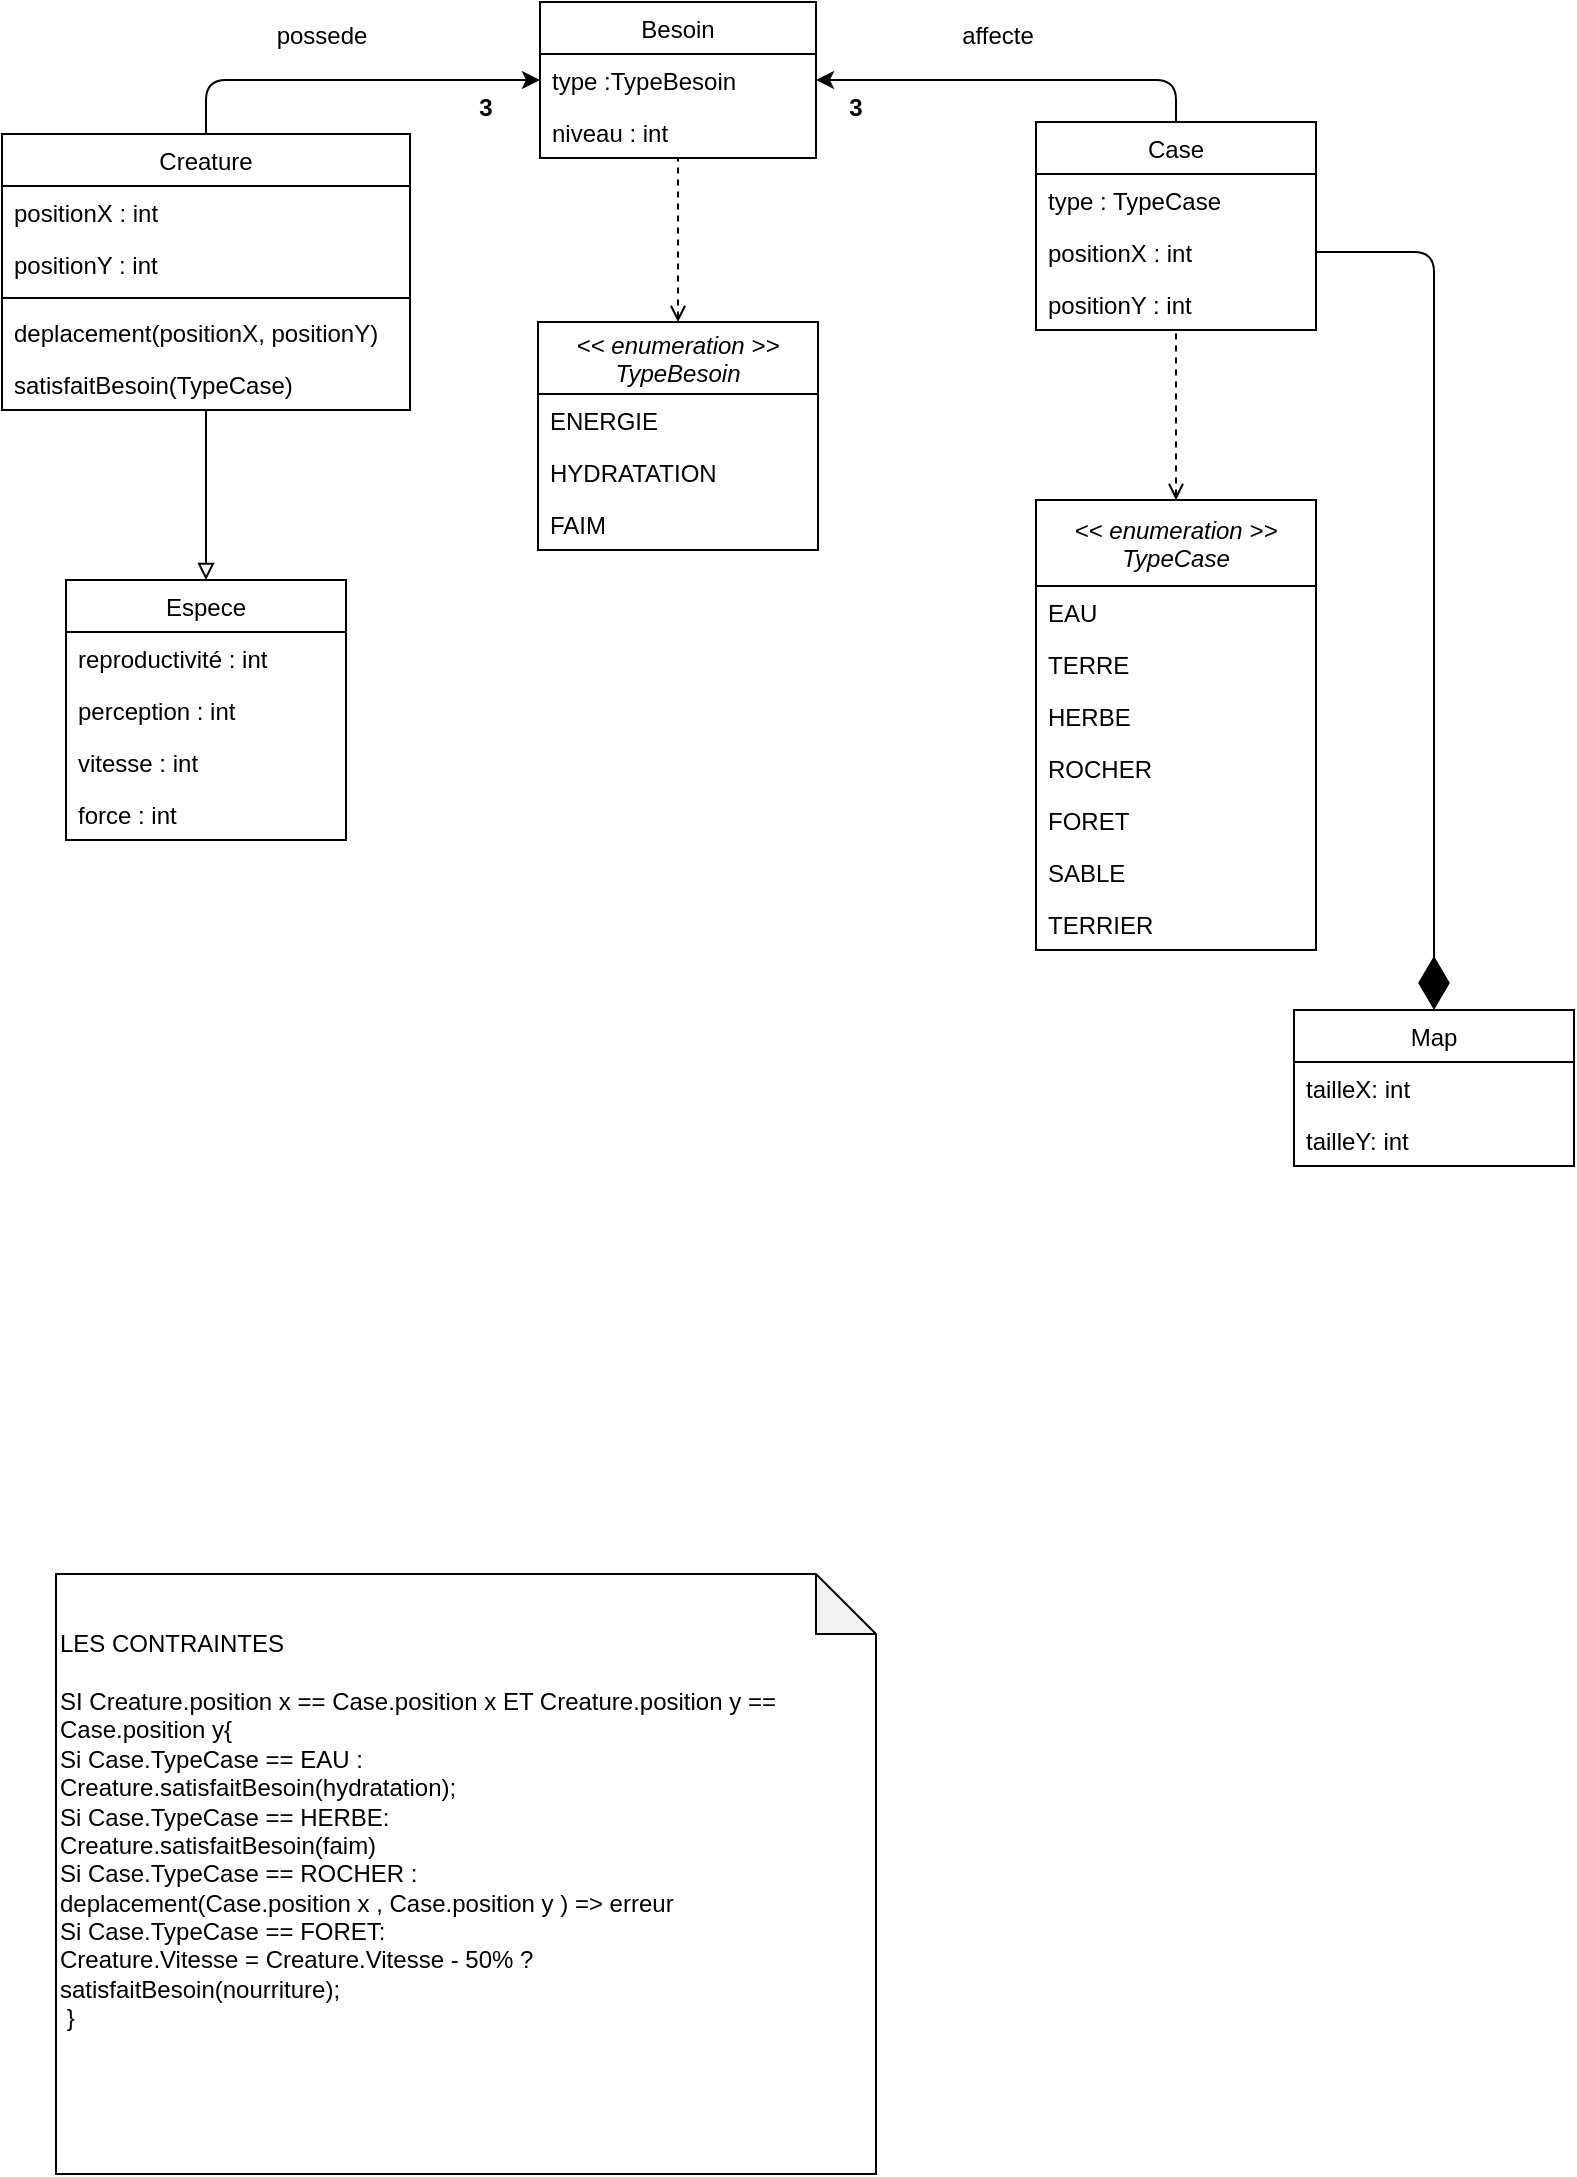 <mxfile version="16.6.5" type="device"><diagram id="ApaTs4UKhMj986N_FVuK" name="Page-1"><mxGraphModel dx="1038" dy="551" grid="0" gridSize="10" guides="1" tooltips="1" connect="1" arrows="1" fold="1" page="1" pageScale="1" pageWidth="827" pageHeight="1169" math="0" shadow="0"><root><mxCell id="0"/><mxCell id="1" parent="0"/><mxCell id="dh12YO2mn4s9vWxLAS4F-5" style="edgeStyle=orthogonalEdgeStyle;rounded=0;orthogonalLoop=1;jettySize=auto;html=1;entryX=0.5;entryY=0;entryDx=0;entryDy=0;endArrow=block;endFill=0;" edge="1" parent="1" source="uUfgqt_aow3aJOWOqDoC-1" target="dh12YO2mn4s9vWxLAS4F-1"><mxGeometry relative="1" as="geometry"/></mxCell><mxCell id="uUfgqt_aow3aJOWOqDoC-1" value="Creature" style="swimlane;fontStyle=0;childLayout=stackLayout;horizontal=1;startSize=26;fillColor=none;horizontalStack=0;resizeParent=1;resizeParentMax=0;resizeLast=0;collapsible=1;marginBottom=0;rounded=0;sketch=0;" parent="1" vertex="1"><mxGeometry x="36" y="132" width="204" height="138" as="geometry"/></mxCell><mxCell id="uUfgqt_aow3aJOWOqDoC-15" value="positionX : int&#10;" style="text;strokeColor=none;fillColor=none;align=left;verticalAlign=top;spacingLeft=4;spacingRight=4;overflow=hidden;rotatable=0;points=[[0,0.5],[1,0.5]];portConstraint=eastwest;rounded=0;sketch=0;" parent="uUfgqt_aow3aJOWOqDoC-1" vertex="1"><mxGeometry y="26" width="204" height="26" as="geometry"/></mxCell><mxCell id="uUfgqt_aow3aJOWOqDoC-16" value="positionY : int&#10;" style="text;strokeColor=none;fillColor=none;align=left;verticalAlign=top;spacingLeft=4;spacingRight=4;overflow=hidden;rotatable=0;points=[[0,0.5],[1,0.5]];portConstraint=eastwest;rounded=0;sketch=0;" parent="uUfgqt_aow3aJOWOqDoC-1" vertex="1"><mxGeometry y="52" width="204" height="26" as="geometry"/></mxCell><mxCell id="uUfgqt_aow3aJOWOqDoC-44" value="" style="line;strokeWidth=1;fillColor=none;align=left;verticalAlign=middle;spacingTop=-1;spacingLeft=3;spacingRight=3;rotatable=0;labelPosition=right;points=[];portConstraint=eastwest;rounded=0;sketch=0;" parent="uUfgqt_aow3aJOWOqDoC-1" vertex="1"><mxGeometry y="78" width="204" height="8" as="geometry"/></mxCell><mxCell id="uUfgqt_aow3aJOWOqDoC-45" value="deplacement(positionX, positionY)" style="text;strokeColor=none;fillColor=none;align=left;verticalAlign=top;spacingLeft=4;spacingRight=4;overflow=hidden;rotatable=0;points=[[0,0.5],[1,0.5]];portConstraint=eastwest;rounded=0;sketch=0;" parent="uUfgqt_aow3aJOWOqDoC-1" vertex="1"><mxGeometry y="86" width="204" height="26" as="geometry"/></mxCell><mxCell id="uUfgqt_aow3aJOWOqDoC-47" value="satisfaitBesoin(TypeCase)" style="text;strokeColor=none;fillColor=none;align=left;verticalAlign=top;spacingLeft=4;spacingRight=4;overflow=hidden;rotatable=0;points=[[0,0.5],[1,0.5]];portConstraint=eastwest;rounded=0;sketch=0;" parent="uUfgqt_aow3aJOWOqDoC-1" vertex="1"><mxGeometry y="112" width="204" height="26" as="geometry"/></mxCell><mxCell id="uUfgqt_aow3aJOWOqDoC-17" style="edgeStyle=orthogonalEdgeStyle;curved=0;rounded=1;sketch=0;orthogonalLoop=1;jettySize=auto;html=1;entryX=0.5;entryY=0;entryDx=0;entryDy=0;endArrow=none;endFill=0;startArrow=classic;startFill=1;" parent="1" source="uUfgqt_aow3aJOWOqDoC-6" target="uUfgqt_aow3aJOWOqDoC-10" edge="1"><mxGeometry relative="1" as="geometry"/></mxCell><mxCell id="uUfgqt_aow3aJOWOqDoC-18" style="edgeStyle=orthogonalEdgeStyle;curved=0;rounded=1;sketch=0;orthogonalLoop=1;jettySize=auto;html=1;entryX=0.5;entryY=0;entryDx=0;entryDy=0;endArrow=none;endFill=0;startArrow=classic;startFill=1;" parent="1" source="uUfgqt_aow3aJOWOqDoC-6" target="uUfgqt_aow3aJOWOqDoC-1" edge="1"><mxGeometry relative="1" as="geometry"/></mxCell><mxCell id="uUfgqt_aow3aJOWOqDoC-6" value="Besoin" style="swimlane;fontStyle=0;childLayout=stackLayout;horizontal=1;startSize=26;fillColor=none;horizontalStack=0;resizeParent=1;resizeParentMax=0;resizeLast=0;collapsible=1;marginBottom=0;rounded=0;sketch=0;" parent="1" vertex="1"><mxGeometry x="305" y="66" width="138" height="78" as="geometry"/></mxCell><mxCell id="uUfgqt_aow3aJOWOqDoC-31" value="type :TypeBesoin" style="text;strokeColor=none;fillColor=none;align=left;verticalAlign=top;spacingLeft=4;spacingRight=4;overflow=hidden;rotatable=0;points=[[0,0.5],[1,0.5]];portConstraint=eastwest;rounded=0;sketch=0;" parent="uUfgqt_aow3aJOWOqDoC-6" vertex="1"><mxGeometry y="26" width="138" height="26" as="geometry"/></mxCell><mxCell id="uUfgqt_aow3aJOWOqDoC-7" value="niveau : int" style="text;strokeColor=none;fillColor=none;align=left;verticalAlign=top;spacingLeft=4;spacingRight=4;overflow=hidden;rotatable=0;points=[[0,0.5],[1,0.5]];portConstraint=eastwest;rounded=0;sketch=0;" parent="uUfgqt_aow3aJOWOqDoC-6" vertex="1"><mxGeometry y="52" width="138" height="26" as="geometry"/></mxCell><mxCell id="uUfgqt_aow3aJOWOqDoC-10" value="Case" style="swimlane;fontStyle=0;childLayout=stackLayout;horizontal=1;startSize=26;fillColor=none;horizontalStack=0;resizeParent=1;resizeParentMax=0;resizeLast=0;collapsible=1;marginBottom=0;rounded=0;sketch=0;" parent="1" vertex="1"><mxGeometry x="553" y="126" width="140" height="104" as="geometry"/></mxCell><mxCell id="uUfgqt_aow3aJOWOqDoC-11" value="type : TypeCase" style="text;strokeColor=none;fillColor=none;align=left;verticalAlign=top;spacingLeft=4;spacingRight=4;overflow=hidden;rotatable=0;points=[[0,0.5],[1,0.5]];portConstraint=eastwest;rounded=0;sketch=0;" parent="uUfgqt_aow3aJOWOqDoC-10" vertex="1"><mxGeometry y="26" width="140" height="26" as="geometry"/></mxCell><mxCell id="uUfgqt_aow3aJOWOqDoC-12" value="positionX : int" style="text;strokeColor=none;fillColor=none;align=left;verticalAlign=top;spacingLeft=4;spacingRight=4;overflow=hidden;rotatable=0;points=[[0,0.5],[1,0.5]];portConstraint=eastwest;rounded=0;sketch=0;" parent="uUfgqt_aow3aJOWOqDoC-10" vertex="1"><mxGeometry y="52" width="140" height="26" as="geometry"/></mxCell><mxCell id="uUfgqt_aow3aJOWOqDoC-13" value="positionY : int" style="text;strokeColor=none;fillColor=none;align=left;verticalAlign=top;spacingLeft=4;spacingRight=4;overflow=hidden;rotatable=0;points=[[0,0.5],[1,0.5]];portConstraint=eastwest;rounded=0;sketch=0;" parent="uUfgqt_aow3aJOWOqDoC-10" vertex="1"><mxGeometry y="78" width="140" height="26" as="geometry"/></mxCell><mxCell id="uUfgqt_aow3aJOWOqDoC-19" value="3" style="text;align=center;fontStyle=1;verticalAlign=middle;spacingLeft=3;spacingRight=3;strokeColor=none;rotatable=0;points=[[0,0.5],[1,0.5]];portConstraint=eastwest;rounded=0;sketch=0;" parent="1" vertex="1"><mxGeometry x="251" y="106.5" width="54" height="23" as="geometry"/></mxCell><mxCell id="uUfgqt_aow3aJOWOqDoC-21" value="Map" style="swimlane;fontStyle=0;childLayout=stackLayout;horizontal=1;startSize=26;fillColor=none;horizontalStack=0;resizeParent=1;resizeParentMax=0;resizeLast=0;collapsible=1;marginBottom=0;rounded=0;sketch=0;" parent="1" vertex="1"><mxGeometry x="682" y="570" width="140" height="78" as="geometry"/></mxCell><mxCell id="uUfgqt_aow3aJOWOqDoC-23" value="tailleX: int" style="text;strokeColor=none;fillColor=none;align=left;verticalAlign=top;spacingLeft=4;spacingRight=4;overflow=hidden;rotatable=0;points=[[0,0.5],[1,0.5]];portConstraint=eastwest;rounded=0;sketch=0;" parent="uUfgqt_aow3aJOWOqDoC-21" vertex="1"><mxGeometry y="26" width="140" height="26" as="geometry"/></mxCell><mxCell id="uUfgqt_aow3aJOWOqDoC-24" value="tailleY: int" style="text;strokeColor=none;fillColor=none;align=left;verticalAlign=top;spacingLeft=4;spacingRight=4;overflow=hidden;rotatable=0;points=[[0,0.5],[1,0.5]];portConstraint=eastwest;rounded=0;sketch=0;" parent="uUfgqt_aow3aJOWOqDoC-21" vertex="1"><mxGeometry y="52" width="140" height="26" as="geometry"/></mxCell><mxCell id="uUfgqt_aow3aJOWOqDoC-26" value="" style="endArrow=diamondThin;endFill=1;endSize=24;html=1;rounded=1;sketch=0;curved=0;exitX=1;exitY=0.5;exitDx=0;exitDy=0;entryX=0.5;entryY=0;entryDx=0;entryDy=0;" parent="1" source="uUfgqt_aow3aJOWOqDoC-12" target="uUfgqt_aow3aJOWOqDoC-21" edge="1"><mxGeometry width="160" relative="1" as="geometry"><mxPoint x="290" y="326" as="sourcePoint"/><mxPoint x="450" y="326" as="targetPoint"/><Array as="points"><mxPoint x="752" y="191"/></Array></mxGeometry></mxCell><mxCell id="uUfgqt_aow3aJOWOqDoC-42" style="edgeStyle=orthogonalEdgeStyle;curved=0;rounded=1;sketch=0;orthogonalLoop=1;jettySize=auto;html=1;endArrow=none;endFill=0;startArrow=open;startFill=0;dashed=1;" parent="1" source="uUfgqt_aow3aJOWOqDoC-27" target="uUfgqt_aow3aJOWOqDoC-10" edge="1"><mxGeometry relative="1" as="geometry"/></mxCell><mxCell id="uUfgqt_aow3aJOWOqDoC-27" value="&lt;&lt; enumeration &gt;&gt;&#10;TypeCase" style="swimlane;fontStyle=2;childLayout=stackLayout;horizontal=1;startSize=43;fillColor=none;horizontalStack=0;resizeParent=1;resizeParentMax=0;resizeLast=0;collapsible=1;marginBottom=0;rounded=0;sketch=0;" parent="1" vertex="1"><mxGeometry x="553" y="315" width="140" height="225" as="geometry"/></mxCell><mxCell id="uUfgqt_aow3aJOWOqDoC-28" value="EAU " style="text;strokeColor=none;fillColor=none;align=left;verticalAlign=top;spacingLeft=4;spacingRight=4;overflow=hidden;rotatable=0;points=[[0,0.5],[1,0.5]];portConstraint=eastwest;rounded=0;sketch=0;" parent="uUfgqt_aow3aJOWOqDoC-27" vertex="1"><mxGeometry y="43" width="140" height="26" as="geometry"/></mxCell><mxCell id="uUfgqt_aow3aJOWOqDoC-29" value="TERRE" style="text;strokeColor=none;fillColor=none;align=left;verticalAlign=top;spacingLeft=4;spacingRight=4;overflow=hidden;rotatable=0;points=[[0,0.5],[1,0.5]];portConstraint=eastwest;rounded=0;sketch=0;" parent="uUfgqt_aow3aJOWOqDoC-27" vertex="1"><mxGeometry y="69" width="140" height="26" as="geometry"/></mxCell><mxCell id="uUfgqt_aow3aJOWOqDoC-30" value="HERBE" style="text;strokeColor=none;fillColor=none;align=left;verticalAlign=top;spacingLeft=4;spacingRight=4;overflow=hidden;rotatable=0;points=[[0,0.5],[1,0.5]];portConstraint=eastwest;rounded=0;sketch=0;" parent="uUfgqt_aow3aJOWOqDoC-27" vertex="1"><mxGeometry y="95" width="140" height="26" as="geometry"/></mxCell><mxCell id="uUfgqt_aow3aJOWOqDoC-32" value="ROCHER" style="text;strokeColor=none;fillColor=none;align=left;verticalAlign=top;spacingLeft=4;spacingRight=4;overflow=hidden;rotatable=0;points=[[0,0.5],[1,0.5]];portConstraint=eastwest;rounded=0;sketch=0;" parent="uUfgqt_aow3aJOWOqDoC-27" vertex="1"><mxGeometry y="121" width="140" height="26" as="geometry"/></mxCell><mxCell id="uUfgqt_aow3aJOWOqDoC-33" value="FORET" style="text;strokeColor=none;fillColor=none;align=left;verticalAlign=top;spacingLeft=4;spacingRight=4;overflow=hidden;rotatable=0;points=[[0,0.5],[1,0.5]];portConstraint=eastwest;rounded=0;sketch=0;" parent="uUfgqt_aow3aJOWOqDoC-27" vertex="1"><mxGeometry y="147" width="140" height="26" as="geometry"/></mxCell><mxCell id="uUfgqt_aow3aJOWOqDoC-34" value="SABLE" style="text;strokeColor=none;fillColor=none;align=left;verticalAlign=top;spacingLeft=4;spacingRight=4;overflow=hidden;rotatable=0;points=[[0,0.5],[1,0.5]];portConstraint=eastwest;rounded=0;sketch=0;" parent="uUfgqt_aow3aJOWOqDoC-27" vertex="1"><mxGeometry y="173" width="140" height="26" as="geometry"/></mxCell><mxCell id="uUfgqt_aow3aJOWOqDoC-35" value="TERRIER" style="text;strokeColor=none;fillColor=none;align=left;verticalAlign=top;spacingLeft=4;spacingRight=4;overflow=hidden;rotatable=0;points=[[0,0.5],[1,0.5]];portConstraint=eastwest;rounded=0;sketch=0;" parent="uUfgqt_aow3aJOWOqDoC-27" vertex="1"><mxGeometry y="199" width="140" height="26" as="geometry"/></mxCell><mxCell id="uUfgqt_aow3aJOWOqDoC-41" style="edgeStyle=orthogonalEdgeStyle;curved=0;rounded=1;sketch=0;orthogonalLoop=1;jettySize=auto;html=1;endArrow=none;endFill=0;dashed=1;startArrow=open;startFill=0;" parent="1" source="uUfgqt_aow3aJOWOqDoC-36" target="uUfgqt_aow3aJOWOqDoC-6" edge="1"><mxGeometry relative="1" as="geometry"/></mxCell><mxCell id="uUfgqt_aow3aJOWOqDoC-36" value="&lt;&lt; enumeration &gt;&gt;&#10;TypeBesoin" style="swimlane;fontStyle=2;childLayout=stackLayout;horizontal=1;startSize=36;fillColor=none;horizontalStack=0;resizeParent=1;resizeParentMax=0;resizeLast=0;collapsible=1;marginBottom=0;rounded=0;sketch=0;" parent="1" vertex="1"><mxGeometry x="304" y="226" width="140" height="114" as="geometry"/></mxCell><mxCell id="uUfgqt_aow3aJOWOqDoC-37" value="ENERGIE    " style="text;strokeColor=none;fillColor=none;align=left;verticalAlign=top;spacingLeft=4;spacingRight=4;overflow=hidden;rotatable=0;points=[[0,0.5],[1,0.5]];portConstraint=eastwest;rounded=0;sketch=0;" parent="uUfgqt_aow3aJOWOqDoC-36" vertex="1"><mxGeometry y="36" width="140" height="26" as="geometry"/></mxCell><mxCell id="uUfgqt_aow3aJOWOqDoC-38" value="HYDRATATION" style="text;strokeColor=none;fillColor=none;align=left;verticalAlign=top;spacingLeft=4;spacingRight=4;overflow=hidden;rotatable=0;points=[[0,0.5],[1,0.5]];portConstraint=eastwest;rounded=0;sketch=0;" parent="uUfgqt_aow3aJOWOqDoC-36" vertex="1"><mxGeometry y="62" width="140" height="26" as="geometry"/></mxCell><mxCell id="uUfgqt_aow3aJOWOqDoC-39" value="FAIM" style="text;strokeColor=none;fillColor=none;align=left;verticalAlign=top;spacingLeft=4;spacingRight=4;overflow=hidden;rotatable=0;points=[[0,0.5],[1,0.5]];portConstraint=eastwest;rounded=0;sketch=0;" parent="uUfgqt_aow3aJOWOqDoC-36" vertex="1"><mxGeometry y="88" width="140" height="26" as="geometry"/></mxCell><mxCell id="uUfgqt_aow3aJOWOqDoC-43" value="LES CONTRAINTES&lt;br&gt;&lt;br&gt;SI Creature.position x == Case.position x ET Creature.position y == Case.position y{&lt;br&gt;&lt;span&gt;&#9;&lt;/span&gt;Si Case.TypeCase == EAU :&lt;br&gt;&lt;span&gt;&#9;&lt;/span&gt;&lt;span&gt;&#9;&lt;/span&gt;Creature.satisfaitBesoin(hydratation);&lt;br&gt;Si Case.TypeCase == HERBE:&lt;br&gt;Creature.satisfaitBesoin(faim)&lt;br&gt;Si Case.TypeCase == ROCHER :&lt;br&gt;deplacement(Case.position x , Case.position y ) =&amp;gt; erreur&amp;nbsp;&lt;br&gt;Si Case.TypeCase == FORET:&lt;br&gt;Creature.Vitesse = Creature.Vitesse - 50% ?&lt;br&gt;satisfaitBesoin(nourriture);&lt;br&gt;&amp;nbsp;}&lt;br&gt;&lt;br&gt;&lt;br&gt;&amp;nbsp;" style="shape=note;whiteSpace=wrap;html=1;backgroundOutline=1;darkOpacity=0.05;rounded=0;sketch=0;align=left;" parent="1" vertex="1"><mxGeometry x="63" y="852" width="410" height="300" as="geometry"/></mxCell><mxCell id="cbNEGYVkZMGebGLBYl11-1" value="possede" style="text;html=1;strokeColor=none;fillColor=none;align=center;verticalAlign=middle;whiteSpace=wrap;rounded=0;" parent="1" vertex="1"><mxGeometry x="149" y="69" width="94" height="28" as="geometry"/></mxCell><mxCell id="cbNEGYVkZMGebGLBYl11-2" value="affecte" style="text;html=1;strokeColor=none;fillColor=none;align=center;verticalAlign=middle;whiteSpace=wrap;rounded=0;" parent="1" vertex="1"><mxGeometry x="504" y="68" width="60" height="30" as="geometry"/></mxCell><mxCell id="cbNEGYVkZMGebGLBYl11-3" value="3" style="text;align=center;fontStyle=1;verticalAlign=middle;spacingLeft=3;spacingRight=3;strokeColor=none;rotatable=0;points=[[0,0.5],[1,0.5]];portConstraint=eastwest;rounded=0;sketch=0;" parent="1" vertex="1"><mxGeometry x="436" y="106.5" width="54" height="23" as="geometry"/></mxCell><mxCell id="dh12YO2mn4s9vWxLAS4F-1" value="Espece" style="swimlane;fontStyle=0;childLayout=stackLayout;horizontal=1;startSize=26;fillColor=none;horizontalStack=0;resizeParent=1;resizeParentMax=0;resizeLast=0;collapsible=1;marginBottom=0;" vertex="1" parent="1"><mxGeometry x="68" y="355" width="140" height="130" as="geometry"/></mxCell><mxCell id="uUfgqt_aow3aJOWOqDoC-2" value="reproductivité : int" style="text;strokeColor=none;fillColor=none;align=left;verticalAlign=top;spacingLeft=4;spacingRight=4;overflow=hidden;rotatable=0;points=[[0,0.5],[1,0.5]];portConstraint=eastwest;rounded=0;sketch=0;" parent="dh12YO2mn4s9vWxLAS4F-1" vertex="1"><mxGeometry y="26" width="140" height="26" as="geometry"/></mxCell><mxCell id="uUfgqt_aow3aJOWOqDoC-14" value="perception : int" style="text;strokeColor=none;fillColor=none;align=left;verticalAlign=top;spacingLeft=4;spacingRight=4;overflow=hidden;rotatable=0;points=[[0,0.5],[1,0.5]];portConstraint=eastwest;rounded=0;sketch=0;" parent="dh12YO2mn4s9vWxLAS4F-1" vertex="1"><mxGeometry y="52" width="140" height="26" as="geometry"/></mxCell><mxCell id="uUfgqt_aow3aJOWOqDoC-4" value="vitesse : int" style="text;strokeColor=none;fillColor=none;align=left;verticalAlign=top;spacingLeft=4;spacingRight=4;overflow=hidden;rotatable=0;points=[[0,0.5],[1,0.5]];portConstraint=eastwest;rounded=0;sketch=0;" parent="dh12YO2mn4s9vWxLAS4F-1" vertex="1"><mxGeometry y="78" width="140" height="26" as="geometry"/></mxCell><mxCell id="uUfgqt_aow3aJOWOqDoC-3" value="force : int" style="text;strokeColor=none;fillColor=none;align=left;verticalAlign=top;spacingLeft=4;spacingRight=4;overflow=hidden;rotatable=0;points=[[0,0.5],[1,0.5]];portConstraint=eastwest;rounded=0;sketch=0;" parent="dh12YO2mn4s9vWxLAS4F-1" vertex="1"><mxGeometry y="104" width="140" height="26" as="geometry"/></mxCell></root></mxGraphModel></diagram></mxfile>